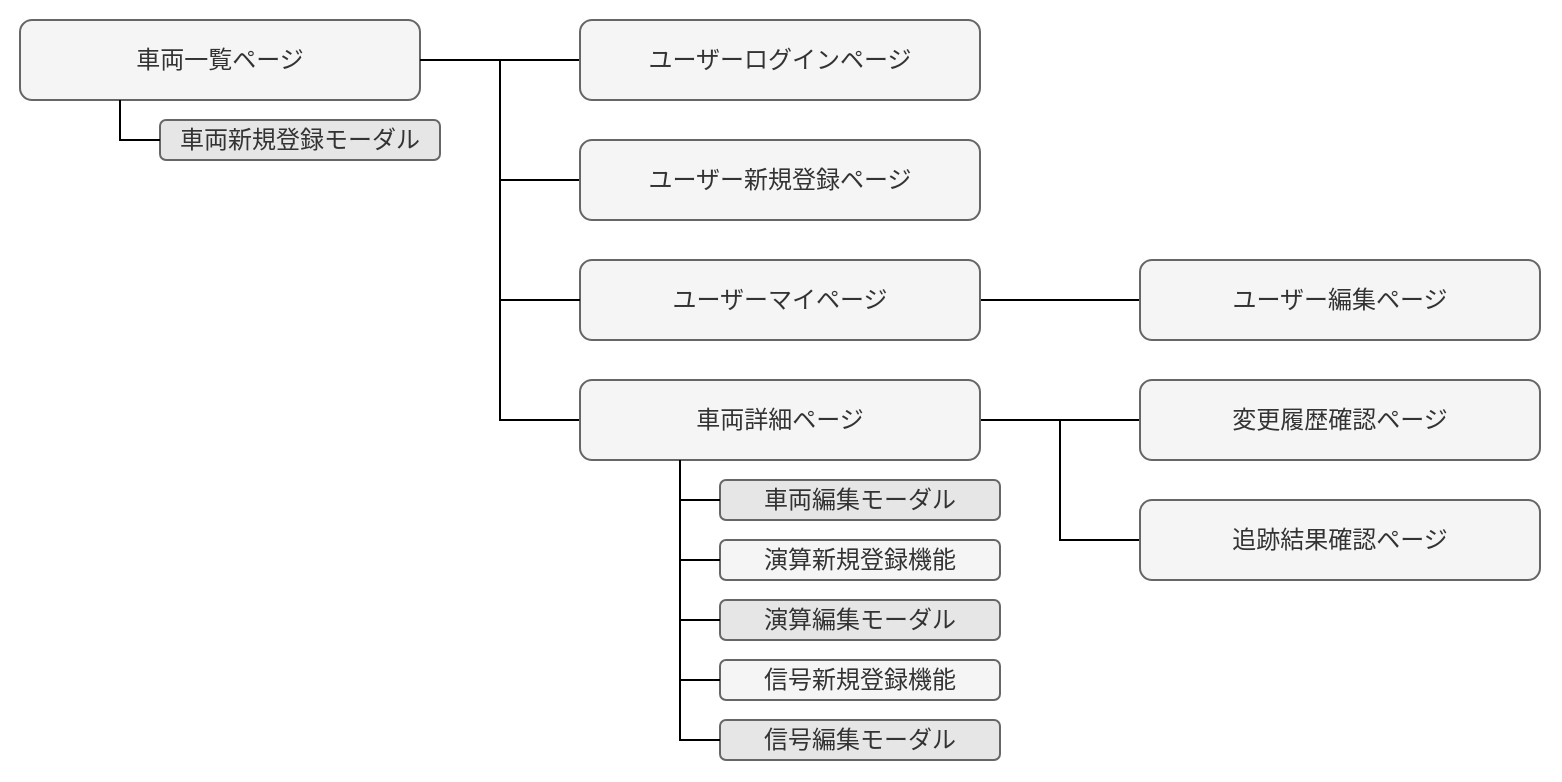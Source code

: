 <mxfile>
    <diagram id="NIxbF-lqz4Dch07HiMnj" name="Page-1">
        <mxGraphModel dx="908" dy="973" grid="1" gridSize="10" guides="1" tooltips="1" connect="1" arrows="1" fold="1" page="1" pageScale="1" pageWidth="850" pageHeight="1100" math="0" shadow="0">
            <root>
                <mxCell id="0"/>
                <mxCell id="1" parent="0"/>
                <mxCell id="29" value="" style="whiteSpace=wrap;html=1;fontSize=16;strokeColor=none;" vertex="1" parent="1">
                    <mxGeometry x="30" y="30" width="780" height="390" as="geometry"/>
                </mxCell>
                <mxCell id="15" style="edgeStyle=none;html=1;rounded=0;curved=0;endArrow=none;endFill=0;" parent="1" source="2" target="3" edge="1">
                    <mxGeometry relative="1" as="geometry"/>
                </mxCell>
                <mxCell id="16" style="edgeStyle=none;html=1;entryX=0;entryY=0.5;entryDx=0;entryDy=0;exitX=1;exitY=0.5;exitDx=0;exitDy=0;rounded=0;curved=0;endArrow=none;endFill=0;" parent="1" source="2" target="4" edge="1">
                    <mxGeometry relative="1" as="geometry">
                        <Array as="points">
                            <mxPoint x="280" y="60"/>
                            <mxPoint x="280" y="120"/>
                        </Array>
                    </mxGeometry>
                </mxCell>
                <mxCell id="18" style="edgeStyle=none;html=1;entryX=0;entryY=0.5;entryDx=0;entryDy=0;exitX=1;exitY=0.5;exitDx=0;exitDy=0;rounded=0;curved=0;endArrow=none;endFill=0;" parent="1" source="2" target="7" edge="1">
                    <mxGeometry relative="1" as="geometry">
                        <Array as="points">
                            <mxPoint x="280" y="60"/>
                            <mxPoint x="280" y="240"/>
                        </Array>
                    </mxGeometry>
                </mxCell>
                <mxCell id="2" value="車両一覧ページ" style="whiteSpace=wrap;html=1;fillColor=#f5f5f5;strokeColor=#666666;rounded=1;fontColor=#333333;" parent="1" vertex="1">
                    <mxGeometry x="40" y="40" width="200" height="40" as="geometry"/>
                </mxCell>
                <mxCell id="3" value="ユーザーログインページ" style="whiteSpace=wrap;html=1;fillColor=#f5f5f5;strokeColor=#666666;rounded=1;fontColor=#333333;" parent="1" vertex="1">
                    <mxGeometry x="320" y="40" width="200" height="40" as="geometry"/>
                </mxCell>
                <mxCell id="4" value="ユーザー新規登録ページ" style="whiteSpace=wrap;html=1;fillColor=#f5f5f5;strokeColor=#666666;rounded=1;fontColor=#333333;" parent="1" vertex="1">
                    <mxGeometry x="320" y="100" width="200" height="40" as="geometry"/>
                </mxCell>
                <mxCell id="28" style="edgeStyle=none;html=1;exitX=1;exitY=0.5;exitDx=0;exitDy=0;endArrow=none;endFill=0;rounded=0;curved=0;" parent="1" source="5" target="27" edge="1">
                    <mxGeometry relative="1" as="geometry"/>
                </mxCell>
                <mxCell id="5" value="ユーザーマイページ" style="whiteSpace=wrap;html=1;fillColor=#f5f5f5;strokeColor=#666666;rounded=1;fontColor=#333333;" parent="1" vertex="1">
                    <mxGeometry x="320" y="160" width="200" height="40" as="geometry"/>
                </mxCell>
                <mxCell id="6" value="車両新規登録モーダル" style="whiteSpace=wrap;html=1;fillColor=#E6E6E6;strokeColor=#666666;rounded=1;fontColor=#333333;gradientColor=none;" parent="1" vertex="1">
                    <mxGeometry x="110" y="90" width="140" height="20" as="geometry"/>
                </mxCell>
                <mxCell id="19" style="edgeStyle=none;html=1;exitX=1;exitY=0.5;exitDx=0;exitDy=0;entryX=0;entryY=0.5;entryDx=0;entryDy=0;rounded=0;curved=0;endArrow=none;endFill=0;" parent="1" source="7" target="13" edge="1">
                    <mxGeometry relative="1" as="geometry"/>
                </mxCell>
                <mxCell id="20" style="edgeStyle=none;html=1;entryX=0;entryY=0.5;entryDx=0;entryDy=0;exitX=1;exitY=0.5;exitDx=0;exitDy=0;endArrow=none;endFill=0;rounded=0;curved=0;" parent="1" source="7" target="14" edge="1">
                    <mxGeometry relative="1" as="geometry">
                        <Array as="points">
                            <mxPoint x="560" y="240"/>
                            <mxPoint x="560" y="300"/>
                        </Array>
                    </mxGeometry>
                </mxCell>
                <mxCell id="7" value="車両詳細ページ" style="whiteSpace=wrap;html=1;fillColor=#f5f5f5;strokeColor=#666666;rounded=1;fontColor=#333333;" parent="1" vertex="1">
                    <mxGeometry x="320" y="220" width="200" height="40" as="geometry"/>
                </mxCell>
                <mxCell id="8" value="車両編集モーダル" style="whiteSpace=wrap;html=1;fillColor=#E6E6E6;strokeColor=#666666;rounded=1;fontColor=#333333;gradientColor=none;" parent="1" vertex="1">
                    <mxGeometry x="390" y="270" width="140" height="20" as="geometry"/>
                </mxCell>
                <mxCell id="9" value="演算編集モーダル" style="whiteSpace=wrap;html=1;fillColor=#E6E6E6;strokeColor=#666666;rounded=1;fontColor=#333333;gradientColor=none;" parent="1" vertex="1">
                    <mxGeometry x="390" y="330" width="140" height="20" as="geometry"/>
                </mxCell>
                <mxCell id="10" value="信号新規登録機能" style="whiteSpace=wrap;html=1;fillColor=#f5f5f5;strokeColor=#666666;rounded=1;fontColor=#333333;" parent="1" vertex="1">
                    <mxGeometry x="390" y="360" width="140" height="20" as="geometry"/>
                </mxCell>
                <mxCell id="11" value="演算新規登録機能" style="whiteSpace=wrap;html=1;fillColor=#f5f5f5;strokeColor=#666666;rounded=1;fontColor=#333333;" parent="1" vertex="1">
                    <mxGeometry x="390" y="300" width="140" height="20" as="geometry"/>
                </mxCell>
                <mxCell id="12" value="信号編集モーダル" style="whiteSpace=wrap;html=1;fillColor=#E6E6E6;strokeColor=#666666;rounded=1;fontColor=#333333;gradientColor=none;" parent="1" vertex="1">
                    <mxGeometry x="390" y="390" width="140" height="20" as="geometry"/>
                </mxCell>
                <mxCell id="13" value="変更履歴確認ページ" style="whiteSpace=wrap;html=1;fillColor=#f5f5f5;strokeColor=#666666;rounded=1;fontColor=#333333;" parent="1" vertex="1">
                    <mxGeometry x="600" y="220" width="200" height="40" as="geometry"/>
                </mxCell>
                <mxCell id="14" value="追跡結果確認ページ" style="whiteSpace=wrap;html=1;fillColor=#f5f5f5;strokeColor=#666666;rounded=1;fontColor=#333333;" parent="1" vertex="1">
                    <mxGeometry x="600" y="280" width="200" height="40" as="geometry"/>
                </mxCell>
                <mxCell id="17" style="edgeStyle=none;html=1;entryX=0;entryY=0.5;entryDx=0;entryDy=0;exitX=1;exitY=0.5;exitDx=0;exitDy=0;rounded=0;curved=0;endArrow=none;endFill=0;" parent="1" source="2" target="5" edge="1">
                    <mxGeometry relative="1" as="geometry">
                        <mxPoint x="250" y="70" as="sourcePoint"/>
                        <mxPoint x="330" y="130" as="targetPoint"/>
                        <Array as="points">
                            <mxPoint x="280" y="60"/>
                            <mxPoint x="280" y="180"/>
                        </Array>
                    </mxGeometry>
                </mxCell>
                <mxCell id="21" style="edgeStyle=none;html=1;entryX=0;entryY=0.5;entryDx=0;entryDy=0;exitX=0.25;exitY=1;exitDx=0;exitDy=0;rounded=0;curved=0;endArrow=none;endFill=0;" parent="1" source="2" target="6" edge="1">
                    <mxGeometry relative="1" as="geometry">
                        <mxPoint x="250" y="70" as="sourcePoint"/>
                        <mxPoint x="330" y="130" as="targetPoint"/>
                        <Array as="points">
                            <mxPoint x="90" y="100"/>
                        </Array>
                    </mxGeometry>
                </mxCell>
                <mxCell id="22" style="edgeStyle=none;html=1;entryX=0;entryY=0.5;entryDx=0;entryDy=0;rounded=0;curved=0;endArrow=none;endFill=0;exitX=0.25;exitY=1;exitDx=0;exitDy=0;" parent="1" source="7" target="8" edge="1">
                    <mxGeometry relative="1" as="geometry">
                        <mxPoint x="360" y="260" as="sourcePoint"/>
                        <mxPoint x="330" y="250" as="targetPoint"/>
                        <Array as="points">
                            <mxPoint x="370" y="280"/>
                        </Array>
                    </mxGeometry>
                </mxCell>
                <mxCell id="23" style="edgeStyle=none;html=1;entryX=0;entryY=0.5;entryDx=0;entryDy=0;rounded=0;curved=0;endArrow=none;endFill=0;exitX=0.25;exitY=1;exitDx=0;exitDy=0;" parent="1" source="7" target="11" edge="1">
                    <mxGeometry relative="1" as="geometry">
                        <mxPoint x="380" y="270" as="sourcePoint"/>
                        <mxPoint x="400" y="290" as="targetPoint"/>
                        <Array as="points">
                            <mxPoint x="370" y="310"/>
                        </Array>
                    </mxGeometry>
                </mxCell>
                <mxCell id="24" style="edgeStyle=none;html=1;entryX=0;entryY=0.5;entryDx=0;entryDy=0;rounded=0;curved=0;endArrow=none;endFill=0;exitX=0.25;exitY=1;exitDx=0;exitDy=0;" parent="1" source="7" target="9" edge="1">
                    <mxGeometry relative="1" as="geometry">
                        <mxPoint x="380" y="270" as="sourcePoint"/>
                        <mxPoint x="400" y="320" as="targetPoint"/>
                        <Array as="points">
                            <mxPoint x="370" y="340"/>
                        </Array>
                    </mxGeometry>
                </mxCell>
                <mxCell id="25" style="edgeStyle=none;html=1;entryX=0;entryY=0.5;entryDx=0;entryDy=0;rounded=0;curved=0;endArrow=none;endFill=0;exitX=0.25;exitY=1;exitDx=0;exitDy=0;" parent="1" source="7" target="10" edge="1">
                    <mxGeometry relative="1" as="geometry">
                        <mxPoint x="380" y="270" as="sourcePoint"/>
                        <mxPoint x="400" y="350" as="targetPoint"/>
                        <Array as="points">
                            <mxPoint x="370" y="370"/>
                        </Array>
                    </mxGeometry>
                </mxCell>
                <mxCell id="26" style="edgeStyle=none;html=1;entryX=0;entryY=0.5;entryDx=0;entryDy=0;rounded=0;curved=0;endArrow=none;endFill=0;exitX=0.25;exitY=1;exitDx=0;exitDy=0;" parent="1" source="7" target="12" edge="1">
                    <mxGeometry relative="1" as="geometry">
                        <mxPoint x="380" y="270" as="sourcePoint"/>
                        <mxPoint x="400" y="380" as="targetPoint"/>
                        <Array as="points">
                            <mxPoint x="370" y="400"/>
                        </Array>
                    </mxGeometry>
                </mxCell>
                <mxCell id="27" value="ユーザー編集ページ" style="whiteSpace=wrap;html=1;fillColor=#f5f5f5;strokeColor=#666666;rounded=1;fontColor=#333333;" parent="1" vertex="1">
                    <mxGeometry x="600" y="160" width="200" height="40" as="geometry"/>
                </mxCell>
            </root>
        </mxGraphModel>
    </diagram>
</mxfile>